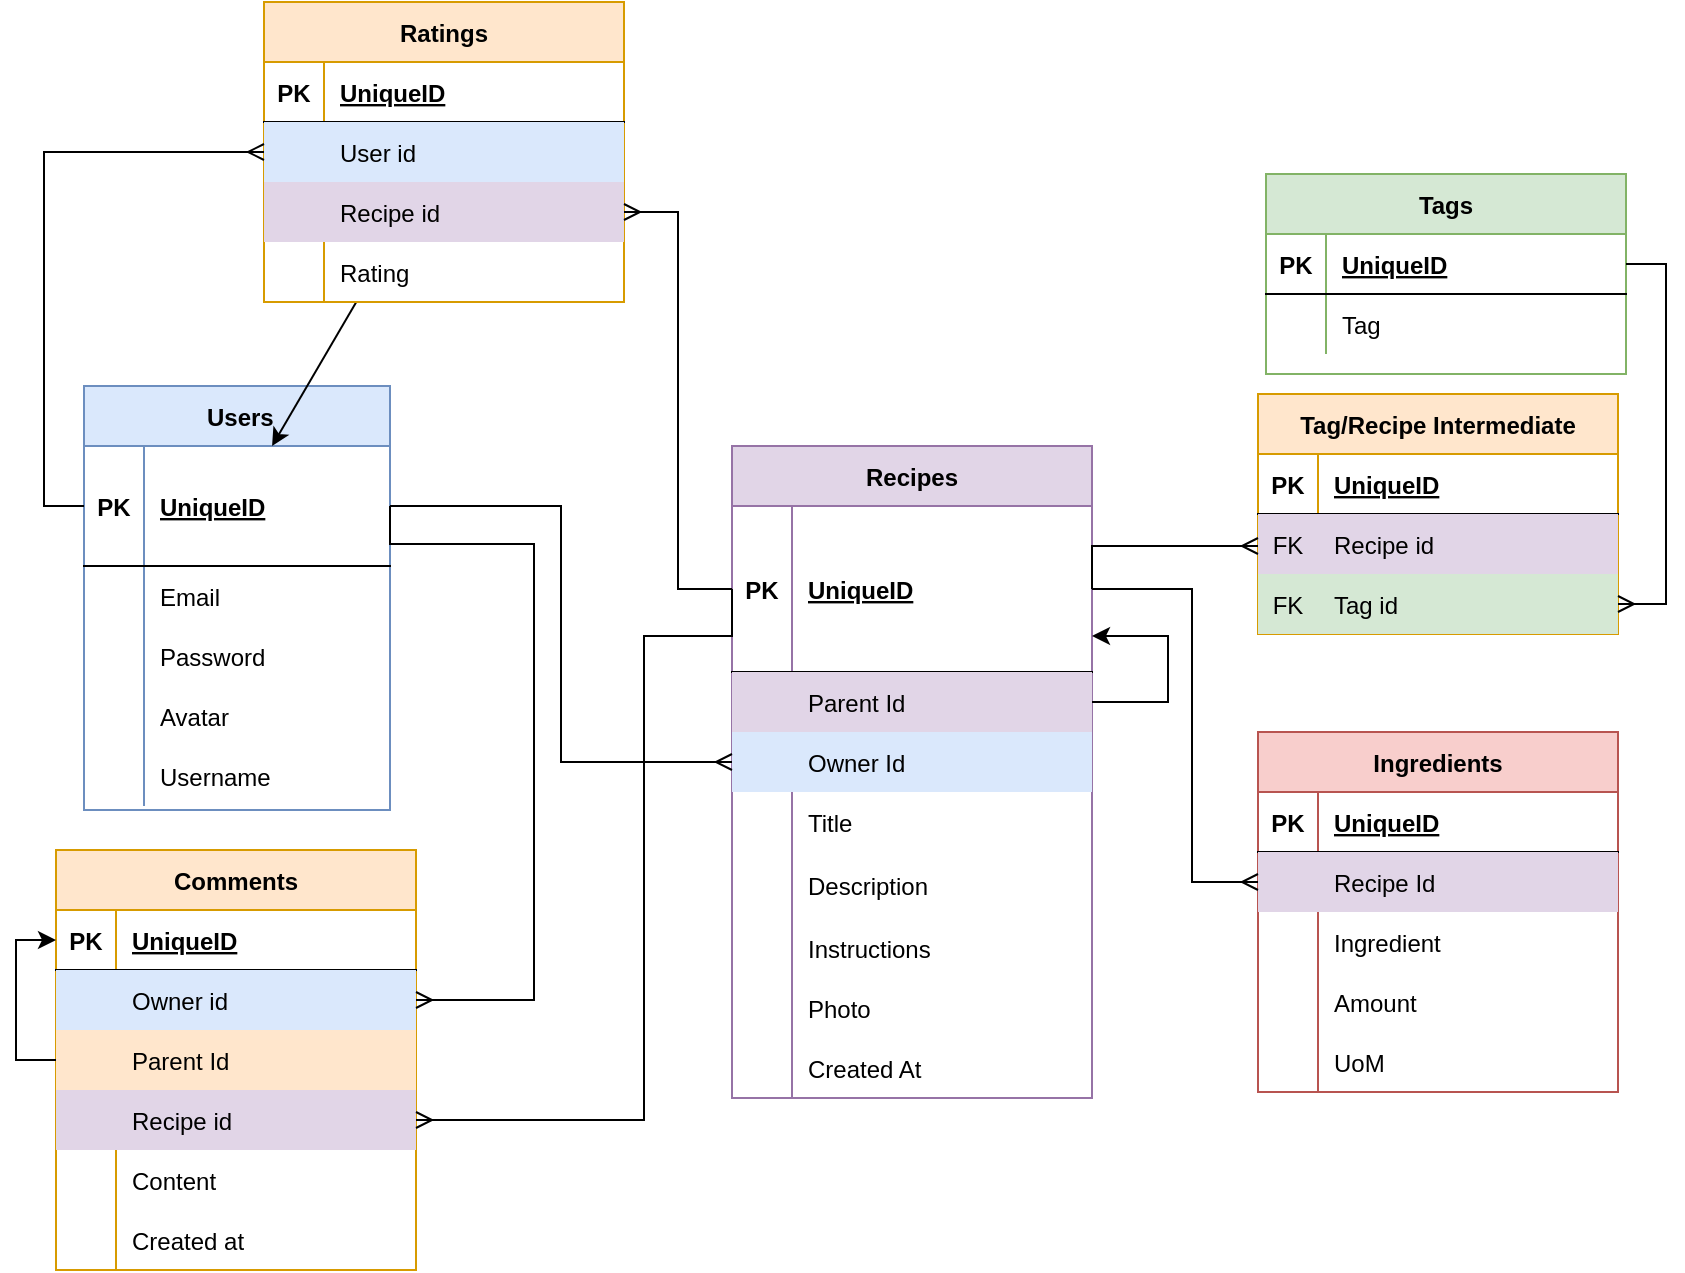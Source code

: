 <mxfile>
    <diagram id="jd1NM1EwSnchp3W-Ue1x" name="Page-1">
        <mxGraphModel dx="1482" dy="1481" grid="0" gridSize="10" guides="1" tooltips="1" connect="1" arrows="1" fold="1" page="0" pageScale="1" pageWidth="850" pageHeight="1100" math="0" shadow="0">
            <root>
                <mxCell id="0"/>
                <mxCell id="1" parent="0"/>
                <mxCell id="TWshL8hJLCeTUPwZl9b0-1" value=" Users" style="shape=table;startSize=30;container=1;collapsible=1;childLayout=tableLayout;fixedRows=1;rowLines=0;fontStyle=1;align=center;resizeLast=1;fillColor=#dae8fc;strokeColor=#6c8ebf;" parent="1" vertex="1">
                    <mxGeometry x="322" y="57" width="153" height="212" as="geometry"/>
                </mxCell>
                <mxCell id="TWshL8hJLCeTUPwZl9b0-2" value="" style="shape=tableRow;horizontal=0;startSize=0;swimlaneHead=0;swimlaneBody=0;fillColor=none;collapsible=0;dropTarget=0;points=[[0,0.5],[1,0.5]];portConstraint=eastwest;top=0;left=0;right=0;bottom=1;" parent="TWshL8hJLCeTUPwZl9b0-1" vertex="1">
                    <mxGeometry y="30" width="153" height="60" as="geometry"/>
                </mxCell>
                <mxCell id="TWshL8hJLCeTUPwZl9b0-3" value="PK" style="shape=partialRectangle;connectable=0;fillColor=none;top=0;left=0;bottom=0;right=0;fontStyle=1;overflow=hidden;" parent="TWshL8hJLCeTUPwZl9b0-2" vertex="1">
                    <mxGeometry width="30" height="60" as="geometry">
                        <mxRectangle width="30" height="60" as="alternateBounds"/>
                    </mxGeometry>
                </mxCell>
                <mxCell id="TWshL8hJLCeTUPwZl9b0-4" value="UniqueID" style="shape=partialRectangle;connectable=0;fillColor=none;top=0;left=0;bottom=0;right=0;align=left;spacingLeft=6;fontStyle=5;overflow=hidden;" parent="TWshL8hJLCeTUPwZl9b0-2" vertex="1">
                    <mxGeometry x="30" width="123" height="60" as="geometry">
                        <mxRectangle width="123" height="60" as="alternateBounds"/>
                    </mxGeometry>
                </mxCell>
                <mxCell id="TWshL8hJLCeTUPwZl9b0-5" value="" style="shape=tableRow;horizontal=0;startSize=0;swimlaneHead=0;swimlaneBody=0;fillColor=none;collapsible=0;dropTarget=0;points=[[0,0.5],[1,0.5]];portConstraint=eastwest;top=0;left=0;right=0;bottom=0;" parent="TWshL8hJLCeTUPwZl9b0-1" vertex="1">
                    <mxGeometry y="90" width="153" height="30" as="geometry"/>
                </mxCell>
                <mxCell id="TWshL8hJLCeTUPwZl9b0-6" value="" style="shape=partialRectangle;connectable=0;fillColor=none;top=0;left=0;bottom=0;right=0;editable=1;overflow=hidden;" parent="TWshL8hJLCeTUPwZl9b0-5" vertex="1">
                    <mxGeometry width="30" height="30" as="geometry">
                        <mxRectangle width="30" height="30" as="alternateBounds"/>
                    </mxGeometry>
                </mxCell>
                <mxCell id="TWshL8hJLCeTUPwZl9b0-7" value="Email" style="shape=partialRectangle;connectable=0;fillColor=none;top=0;left=0;bottom=0;right=0;align=left;spacingLeft=6;overflow=hidden;" parent="TWshL8hJLCeTUPwZl9b0-5" vertex="1">
                    <mxGeometry x="30" width="123" height="30" as="geometry">
                        <mxRectangle width="123" height="30" as="alternateBounds"/>
                    </mxGeometry>
                </mxCell>
                <mxCell id="TWshL8hJLCeTUPwZl9b0-8" value="" style="shape=tableRow;horizontal=0;startSize=0;swimlaneHead=0;swimlaneBody=0;fillColor=none;collapsible=0;dropTarget=0;points=[[0,0.5],[1,0.5]];portConstraint=eastwest;top=0;left=0;right=0;bottom=0;" parent="TWshL8hJLCeTUPwZl9b0-1" vertex="1">
                    <mxGeometry y="120" width="153" height="30" as="geometry"/>
                </mxCell>
                <mxCell id="TWshL8hJLCeTUPwZl9b0-9" value="" style="shape=partialRectangle;connectable=0;fillColor=none;top=0;left=0;bottom=0;right=0;editable=1;overflow=hidden;" parent="TWshL8hJLCeTUPwZl9b0-8" vertex="1">
                    <mxGeometry width="30" height="30" as="geometry">
                        <mxRectangle width="30" height="30" as="alternateBounds"/>
                    </mxGeometry>
                </mxCell>
                <mxCell id="TWshL8hJLCeTUPwZl9b0-10" value="Password" style="shape=partialRectangle;connectable=0;fillColor=none;top=0;left=0;bottom=0;right=0;align=left;spacingLeft=6;overflow=hidden;" parent="TWshL8hJLCeTUPwZl9b0-8" vertex="1">
                    <mxGeometry x="30" width="123" height="30" as="geometry">
                        <mxRectangle width="123" height="30" as="alternateBounds"/>
                    </mxGeometry>
                </mxCell>
                <mxCell id="TWshL8hJLCeTUPwZl9b0-11" value="" style="shape=tableRow;horizontal=0;startSize=0;swimlaneHead=0;swimlaneBody=0;fillColor=none;collapsible=0;dropTarget=0;points=[[0,0.5],[1,0.5]];portConstraint=eastwest;top=0;left=0;right=0;bottom=0;" parent="TWshL8hJLCeTUPwZl9b0-1" vertex="1">
                    <mxGeometry y="150" width="153" height="30" as="geometry"/>
                </mxCell>
                <mxCell id="TWshL8hJLCeTUPwZl9b0-12" value="" style="shape=partialRectangle;connectable=0;fillColor=none;top=0;left=0;bottom=0;right=0;editable=1;overflow=hidden;" parent="TWshL8hJLCeTUPwZl9b0-11" vertex="1">
                    <mxGeometry width="30" height="30" as="geometry">
                        <mxRectangle width="30" height="30" as="alternateBounds"/>
                    </mxGeometry>
                </mxCell>
                <mxCell id="TWshL8hJLCeTUPwZl9b0-13" value="Avatar" style="shape=partialRectangle;connectable=0;fillColor=none;top=0;left=0;bottom=0;right=0;align=left;spacingLeft=6;overflow=hidden;" parent="TWshL8hJLCeTUPwZl9b0-11" vertex="1">
                    <mxGeometry x="30" width="123" height="30" as="geometry">
                        <mxRectangle width="123" height="30" as="alternateBounds"/>
                    </mxGeometry>
                </mxCell>
                <mxCell id="TWshL8hJLCeTUPwZl9b0-14" value="" style="shape=tableRow;horizontal=0;startSize=0;swimlaneHead=0;swimlaneBody=0;fillColor=none;collapsible=0;dropTarget=0;points=[[0,0.5],[1,0.5]];portConstraint=eastwest;top=0;left=0;right=0;bottom=0;" parent="TWshL8hJLCeTUPwZl9b0-1" vertex="1">
                    <mxGeometry y="180" width="153" height="30" as="geometry"/>
                </mxCell>
                <mxCell id="TWshL8hJLCeTUPwZl9b0-15" value="" style="shape=partialRectangle;connectable=0;fillColor=none;top=0;left=0;bottom=0;right=0;editable=1;overflow=hidden;" parent="TWshL8hJLCeTUPwZl9b0-14" vertex="1">
                    <mxGeometry width="30" height="30" as="geometry">
                        <mxRectangle width="30" height="30" as="alternateBounds"/>
                    </mxGeometry>
                </mxCell>
                <mxCell id="TWshL8hJLCeTUPwZl9b0-16" value="Username" style="shape=partialRectangle;connectable=0;fillColor=none;top=0;left=0;bottom=0;right=0;align=left;spacingLeft=6;overflow=hidden;" parent="TWshL8hJLCeTUPwZl9b0-14" vertex="1">
                    <mxGeometry x="30" width="123" height="30" as="geometry">
                        <mxRectangle width="123" height="30" as="alternateBounds"/>
                    </mxGeometry>
                </mxCell>
                <mxCell id="TWshL8hJLCeTUPwZl9b0-17" value="Recipes" style="shape=table;startSize=30;container=1;collapsible=1;childLayout=tableLayout;fixedRows=1;rowLines=0;fontStyle=1;align=center;resizeLast=1;fillColor=#e1d5e7;strokeColor=#9673a6;" parent="1" vertex="1">
                    <mxGeometry x="646" y="87" width="180" height="326" as="geometry"/>
                </mxCell>
                <mxCell id="TWshL8hJLCeTUPwZl9b0-18" value="" style="shape=tableRow;horizontal=0;startSize=0;swimlaneHead=0;swimlaneBody=0;fillColor=none;collapsible=0;dropTarget=0;points=[[0,0.5],[1,0.5]];portConstraint=eastwest;top=0;left=0;right=0;bottom=1;" parent="TWshL8hJLCeTUPwZl9b0-17" vertex="1">
                    <mxGeometry y="30" width="180" height="83" as="geometry"/>
                </mxCell>
                <mxCell id="TWshL8hJLCeTUPwZl9b0-19" value="PK" style="shape=partialRectangle;connectable=0;fillColor=none;top=0;left=0;bottom=0;right=0;fontStyle=1;overflow=hidden;" parent="TWshL8hJLCeTUPwZl9b0-18" vertex="1">
                    <mxGeometry width="30" height="83" as="geometry">
                        <mxRectangle width="30" height="83" as="alternateBounds"/>
                    </mxGeometry>
                </mxCell>
                <mxCell id="TWshL8hJLCeTUPwZl9b0-20" value="UniqueID" style="shape=partialRectangle;connectable=0;fillColor=none;top=0;left=0;bottom=0;right=0;align=left;spacingLeft=6;fontStyle=5;overflow=hidden;" parent="TWshL8hJLCeTUPwZl9b0-18" vertex="1">
                    <mxGeometry x="30" width="150" height="83" as="geometry">
                        <mxRectangle width="150" height="83" as="alternateBounds"/>
                    </mxGeometry>
                </mxCell>
                <mxCell id="TWshL8hJLCeTUPwZl9b0-27" value="" style="shape=tableRow;horizontal=0;startSize=0;swimlaneHead=0;swimlaneBody=0;fillColor=#e1d5e7;collapsible=0;dropTarget=0;points=[[0,0.5],[1,0.5]];portConstraint=eastwest;top=0;left=0;right=0;bottom=0;strokeColor=#9673a6;" parent="TWshL8hJLCeTUPwZl9b0-17" vertex="1">
                    <mxGeometry y="113" width="180" height="30" as="geometry"/>
                </mxCell>
                <mxCell id="TWshL8hJLCeTUPwZl9b0-28" value="" style="shape=partialRectangle;connectable=0;fillColor=none;top=0;left=0;bottom=0;right=0;editable=1;overflow=hidden;" parent="TWshL8hJLCeTUPwZl9b0-27" vertex="1">
                    <mxGeometry width="30" height="30" as="geometry">
                        <mxRectangle width="30" height="30" as="alternateBounds"/>
                    </mxGeometry>
                </mxCell>
                <mxCell id="TWshL8hJLCeTUPwZl9b0-29" value="Parent Id" style="shape=partialRectangle;connectable=0;fillColor=none;top=0;left=0;bottom=0;right=0;align=left;spacingLeft=6;overflow=hidden;" parent="TWshL8hJLCeTUPwZl9b0-27" vertex="1">
                    <mxGeometry x="30" width="150" height="30" as="geometry">
                        <mxRectangle width="150" height="30" as="alternateBounds"/>
                    </mxGeometry>
                </mxCell>
                <mxCell id="mGpLNbT8zjcd-ZMgatp8-6" value="" style="shape=tableRow;horizontal=0;startSize=0;swimlaneHead=0;swimlaneBody=0;fillColor=#dae8fc;collapsible=0;dropTarget=0;points=[[0,0.5],[1,0.5]];portConstraint=eastwest;top=0;left=0;right=0;bottom=0;strokeColor=#6c8ebf;" parent="TWshL8hJLCeTUPwZl9b0-17" vertex="1">
                    <mxGeometry y="143" width="180" height="30" as="geometry"/>
                </mxCell>
                <mxCell id="mGpLNbT8zjcd-ZMgatp8-7" value="" style="shape=partialRectangle;connectable=0;fillColor=none;top=0;left=0;bottom=0;right=0;editable=1;overflow=hidden;" parent="mGpLNbT8zjcd-ZMgatp8-6" vertex="1">
                    <mxGeometry width="30" height="30" as="geometry">
                        <mxRectangle width="30" height="30" as="alternateBounds"/>
                    </mxGeometry>
                </mxCell>
                <mxCell id="mGpLNbT8zjcd-ZMgatp8-8" value="Owner Id" style="shape=partialRectangle;connectable=0;fillColor=none;top=0;left=0;bottom=0;right=0;align=left;spacingLeft=6;overflow=hidden;" parent="mGpLNbT8zjcd-ZMgatp8-6" vertex="1">
                    <mxGeometry x="30" width="150" height="30" as="geometry">
                        <mxRectangle width="150" height="30" as="alternateBounds"/>
                    </mxGeometry>
                </mxCell>
                <mxCell id="TWshL8hJLCeTUPwZl9b0-21" value="" style="shape=tableRow;horizontal=0;startSize=0;swimlaneHead=0;swimlaneBody=0;fillColor=none;collapsible=0;dropTarget=0;points=[[0,0.5],[1,0.5]];portConstraint=eastwest;top=0;left=0;right=0;bottom=0;" parent="TWshL8hJLCeTUPwZl9b0-17" vertex="1">
                    <mxGeometry y="173" width="180" height="30" as="geometry"/>
                </mxCell>
                <mxCell id="TWshL8hJLCeTUPwZl9b0-22" value="" style="shape=partialRectangle;connectable=0;fillColor=none;top=0;left=0;bottom=0;right=0;editable=1;overflow=hidden;" parent="TWshL8hJLCeTUPwZl9b0-21" vertex="1">
                    <mxGeometry width="30" height="30" as="geometry">
                        <mxRectangle width="30" height="30" as="alternateBounds"/>
                    </mxGeometry>
                </mxCell>
                <mxCell id="TWshL8hJLCeTUPwZl9b0-23" value="Title" style="shape=partialRectangle;connectable=0;fillColor=none;top=0;left=0;bottom=0;right=0;align=left;spacingLeft=6;overflow=hidden;" parent="TWshL8hJLCeTUPwZl9b0-21" vertex="1">
                    <mxGeometry x="30" width="150" height="30" as="geometry">
                        <mxRectangle width="150" height="30" as="alternateBounds"/>
                    </mxGeometry>
                </mxCell>
                <mxCell id="TWshL8hJLCeTUPwZl9b0-24" value="" style="shape=tableRow;horizontal=0;startSize=0;swimlaneHead=0;swimlaneBody=0;fillColor=none;collapsible=0;dropTarget=0;points=[[0,0.5],[1,0.5]];portConstraint=eastwest;top=0;left=0;right=0;bottom=0;" parent="TWshL8hJLCeTUPwZl9b0-17" vertex="1">
                    <mxGeometry y="203" width="180" height="33" as="geometry"/>
                </mxCell>
                <mxCell id="TWshL8hJLCeTUPwZl9b0-25" value="" style="shape=partialRectangle;connectable=0;fillColor=none;top=0;left=0;bottom=0;right=0;editable=1;overflow=hidden;" parent="TWshL8hJLCeTUPwZl9b0-24" vertex="1">
                    <mxGeometry width="30" height="33" as="geometry">
                        <mxRectangle width="30" height="33" as="alternateBounds"/>
                    </mxGeometry>
                </mxCell>
                <mxCell id="TWshL8hJLCeTUPwZl9b0-26" value="Description" style="shape=partialRectangle;connectable=0;fillColor=none;top=0;left=0;bottom=0;right=0;align=left;spacingLeft=6;overflow=hidden;" parent="TWshL8hJLCeTUPwZl9b0-24" vertex="1">
                    <mxGeometry x="30" width="150" height="33" as="geometry">
                        <mxRectangle width="150" height="33" as="alternateBounds"/>
                    </mxGeometry>
                </mxCell>
                <mxCell id="TWshL8hJLCeTUPwZl9b0-33" value="" style="shape=tableRow;horizontal=0;startSize=0;swimlaneHead=0;swimlaneBody=0;fillColor=none;collapsible=0;dropTarget=0;points=[[0,0.5],[1,0.5]];portConstraint=eastwest;top=0;left=0;right=0;bottom=0;" parent="TWshL8hJLCeTUPwZl9b0-17" vertex="1">
                    <mxGeometry y="236" width="180" height="30" as="geometry"/>
                </mxCell>
                <mxCell id="TWshL8hJLCeTUPwZl9b0-34" value="" style="shape=partialRectangle;connectable=0;fillColor=none;top=0;left=0;bottom=0;right=0;editable=1;overflow=hidden;" parent="TWshL8hJLCeTUPwZl9b0-33" vertex="1">
                    <mxGeometry width="30" height="30" as="geometry">
                        <mxRectangle width="30" height="30" as="alternateBounds"/>
                    </mxGeometry>
                </mxCell>
                <mxCell id="TWshL8hJLCeTUPwZl9b0-35" value="Instructions" style="shape=partialRectangle;connectable=0;fillColor=none;top=0;left=0;bottom=0;right=0;align=left;spacingLeft=6;overflow=hidden;" parent="TWshL8hJLCeTUPwZl9b0-33" vertex="1">
                    <mxGeometry x="30" width="150" height="30" as="geometry">
                        <mxRectangle width="150" height="30" as="alternateBounds"/>
                    </mxGeometry>
                </mxCell>
                <mxCell id="TWshL8hJLCeTUPwZl9b0-36" value="" style="shape=tableRow;horizontal=0;startSize=0;swimlaneHead=0;swimlaneBody=0;fillColor=none;collapsible=0;dropTarget=0;points=[[0,0.5],[1,0.5]];portConstraint=eastwest;top=0;left=0;right=0;bottom=0;" parent="TWshL8hJLCeTUPwZl9b0-17" vertex="1">
                    <mxGeometry y="266" width="180" height="30" as="geometry"/>
                </mxCell>
                <mxCell id="TWshL8hJLCeTUPwZl9b0-37" value="" style="shape=partialRectangle;connectable=0;fillColor=none;top=0;left=0;bottom=0;right=0;editable=1;overflow=hidden;" parent="TWshL8hJLCeTUPwZl9b0-36" vertex="1">
                    <mxGeometry width="30" height="30" as="geometry">
                        <mxRectangle width="30" height="30" as="alternateBounds"/>
                    </mxGeometry>
                </mxCell>
                <mxCell id="TWshL8hJLCeTUPwZl9b0-38" value="Photo" style="shape=partialRectangle;connectable=0;fillColor=none;top=0;left=0;bottom=0;right=0;align=left;spacingLeft=6;overflow=hidden;" parent="TWshL8hJLCeTUPwZl9b0-36" vertex="1">
                    <mxGeometry x="30" width="150" height="30" as="geometry">
                        <mxRectangle width="150" height="30" as="alternateBounds"/>
                    </mxGeometry>
                </mxCell>
                <mxCell id="TWshL8hJLCeTUPwZl9b0-73" value="" style="shape=tableRow;horizontal=0;startSize=0;swimlaneHead=0;swimlaneBody=0;fillColor=none;collapsible=0;dropTarget=0;points=[[0,0.5],[1,0.5]];portConstraint=eastwest;top=0;left=0;right=0;bottom=0;" parent="TWshL8hJLCeTUPwZl9b0-17" vertex="1">
                    <mxGeometry y="296" width="180" height="30" as="geometry"/>
                </mxCell>
                <mxCell id="TWshL8hJLCeTUPwZl9b0-74" value="" style="shape=partialRectangle;connectable=0;fillColor=none;top=0;left=0;bottom=0;right=0;editable=1;overflow=hidden;" parent="TWshL8hJLCeTUPwZl9b0-73" vertex="1">
                    <mxGeometry width="30" height="30" as="geometry">
                        <mxRectangle width="30" height="30" as="alternateBounds"/>
                    </mxGeometry>
                </mxCell>
                <mxCell id="TWshL8hJLCeTUPwZl9b0-75" value="Created At" style="shape=partialRectangle;connectable=0;fillColor=none;top=0;left=0;bottom=0;right=0;align=left;spacingLeft=6;overflow=hidden;" parent="TWshL8hJLCeTUPwZl9b0-73" vertex="1">
                    <mxGeometry x="30" width="150" height="30" as="geometry">
                        <mxRectangle width="150" height="30" as="alternateBounds"/>
                    </mxGeometry>
                </mxCell>
                <mxCell id="mGpLNbT8zjcd-ZMgatp8-44" style="edgeStyle=orthogonalEdgeStyle;rounded=0;orthogonalLoop=1;jettySize=auto;html=1;exitX=1;exitY=0.5;exitDx=0;exitDy=0;" parent="TWshL8hJLCeTUPwZl9b0-17" source="TWshL8hJLCeTUPwZl9b0-27" target="TWshL8hJLCeTUPwZl9b0-18" edge="1">
                    <mxGeometry relative="1" as="geometry">
                        <mxPoint x="223" y="83" as="targetPoint"/>
                        <Array as="points">
                            <mxPoint x="218" y="128"/>
                            <mxPoint x="218" y="95"/>
                        </Array>
                    </mxGeometry>
                </mxCell>
                <mxCell id="TWshL8hJLCeTUPwZl9b0-48" value="Comments" style="shape=table;startSize=30;container=1;collapsible=1;childLayout=tableLayout;fixedRows=1;rowLines=0;fontStyle=1;align=center;resizeLast=1;fillColor=#ffe6cc;strokeColor=#d79b00;" parent="1" vertex="1">
                    <mxGeometry x="308" y="289" width="180" height="210" as="geometry"/>
                </mxCell>
                <mxCell id="TWshL8hJLCeTUPwZl9b0-49" value="" style="shape=tableRow;horizontal=0;startSize=0;swimlaneHead=0;swimlaneBody=0;fillColor=none;collapsible=0;dropTarget=0;points=[[0,0.5],[1,0.5]];portConstraint=eastwest;top=0;left=0;right=0;bottom=1;" parent="TWshL8hJLCeTUPwZl9b0-48" vertex="1">
                    <mxGeometry y="30" width="180" height="30" as="geometry"/>
                </mxCell>
                <mxCell id="TWshL8hJLCeTUPwZl9b0-50" value="PK" style="shape=partialRectangle;connectable=0;fillColor=none;top=0;left=0;bottom=0;right=0;fontStyle=1;overflow=hidden;" parent="TWshL8hJLCeTUPwZl9b0-49" vertex="1">
                    <mxGeometry width="30" height="30" as="geometry">
                        <mxRectangle width="30" height="30" as="alternateBounds"/>
                    </mxGeometry>
                </mxCell>
                <mxCell id="TWshL8hJLCeTUPwZl9b0-51" value="UniqueID" style="shape=partialRectangle;connectable=0;fillColor=none;top=0;left=0;bottom=0;right=0;align=left;spacingLeft=6;fontStyle=5;overflow=hidden;" parent="TWshL8hJLCeTUPwZl9b0-49" vertex="1">
                    <mxGeometry x="30" width="150" height="30" as="geometry">
                        <mxRectangle width="150" height="30" as="alternateBounds"/>
                    </mxGeometry>
                </mxCell>
                <mxCell id="TWshL8hJLCeTUPwZl9b0-52" value="" style="shape=tableRow;horizontal=0;startSize=0;swimlaneHead=0;swimlaneBody=0;fillColor=#dae8fc;collapsible=0;dropTarget=0;points=[[0,0.5],[1,0.5]];portConstraint=eastwest;top=0;left=0;right=0;bottom=0;strokeColor=#6c8ebf;" parent="TWshL8hJLCeTUPwZl9b0-48" vertex="1">
                    <mxGeometry y="60" width="180" height="30" as="geometry"/>
                </mxCell>
                <mxCell id="TWshL8hJLCeTUPwZl9b0-53" value="" style="shape=partialRectangle;connectable=0;fillColor=none;top=0;left=0;bottom=0;right=0;editable=1;overflow=hidden;" parent="TWshL8hJLCeTUPwZl9b0-52" vertex="1">
                    <mxGeometry width="30" height="30" as="geometry">
                        <mxRectangle width="30" height="30" as="alternateBounds"/>
                    </mxGeometry>
                </mxCell>
                <mxCell id="TWshL8hJLCeTUPwZl9b0-54" value="Owner id" style="shape=partialRectangle;connectable=0;fillColor=none;top=0;left=0;bottom=0;right=0;align=left;spacingLeft=6;overflow=hidden;" parent="TWshL8hJLCeTUPwZl9b0-52" vertex="1">
                    <mxGeometry x="30" width="150" height="30" as="geometry">
                        <mxRectangle width="150" height="30" as="alternateBounds"/>
                    </mxGeometry>
                </mxCell>
                <mxCell id="mGpLNbT8zjcd-ZMgatp8-5" style="edgeStyle=orthogonalEdgeStyle;rounded=0;orthogonalLoop=1;jettySize=auto;html=1;exitX=0;exitY=0.5;exitDx=0;exitDy=0;entryX=0;entryY=0.5;entryDx=0;entryDy=0;" parent="TWshL8hJLCeTUPwZl9b0-48" source="mGpLNbT8zjcd-ZMgatp8-1" target="TWshL8hJLCeTUPwZl9b0-49" edge="1">
                    <mxGeometry relative="1" as="geometry"/>
                </mxCell>
                <mxCell id="mGpLNbT8zjcd-ZMgatp8-1" value="" style="shape=tableRow;horizontal=0;startSize=0;swimlaneHead=0;swimlaneBody=0;fillColor=#ffe6cc;collapsible=0;dropTarget=0;points=[[0,0.5],[1,0.5]];portConstraint=eastwest;top=0;left=0;right=0;bottom=0;strokeColor=#d79b00;" parent="TWshL8hJLCeTUPwZl9b0-48" vertex="1">
                    <mxGeometry y="90" width="180" height="30" as="geometry"/>
                </mxCell>
                <mxCell id="mGpLNbT8zjcd-ZMgatp8-2" value="" style="shape=partialRectangle;connectable=0;fillColor=none;top=0;left=0;bottom=0;right=0;editable=1;overflow=hidden;" parent="mGpLNbT8zjcd-ZMgatp8-1" vertex="1">
                    <mxGeometry width="30" height="30" as="geometry">
                        <mxRectangle width="30" height="30" as="alternateBounds"/>
                    </mxGeometry>
                </mxCell>
                <mxCell id="mGpLNbT8zjcd-ZMgatp8-3" value="Parent Id" style="shape=partialRectangle;connectable=0;fillColor=none;top=0;left=0;bottom=0;right=0;align=left;spacingLeft=6;overflow=hidden;" parent="mGpLNbT8zjcd-ZMgatp8-1" vertex="1">
                    <mxGeometry x="30" width="150" height="30" as="geometry">
                        <mxRectangle width="150" height="30" as="alternateBounds"/>
                    </mxGeometry>
                </mxCell>
                <mxCell id="TWshL8hJLCeTUPwZl9b0-55" value="" style="shape=tableRow;horizontal=0;startSize=0;swimlaneHead=0;swimlaneBody=0;fillColor=#e1d5e7;collapsible=0;dropTarget=0;points=[[0,0.5],[1,0.5]];portConstraint=eastwest;top=0;left=0;right=0;bottom=0;strokeColor=#9673a6;" parent="TWshL8hJLCeTUPwZl9b0-48" vertex="1">
                    <mxGeometry y="120" width="180" height="30" as="geometry"/>
                </mxCell>
                <mxCell id="TWshL8hJLCeTUPwZl9b0-56" value="" style="shape=partialRectangle;connectable=0;fillColor=none;top=0;left=0;bottom=0;right=0;editable=1;overflow=hidden;" parent="TWshL8hJLCeTUPwZl9b0-55" vertex="1">
                    <mxGeometry width="30" height="30" as="geometry">
                        <mxRectangle width="30" height="30" as="alternateBounds"/>
                    </mxGeometry>
                </mxCell>
                <mxCell id="TWshL8hJLCeTUPwZl9b0-57" value="Recipe id" style="shape=partialRectangle;connectable=0;fillColor=none;top=0;left=0;bottom=0;right=0;align=left;spacingLeft=6;overflow=hidden;" parent="TWshL8hJLCeTUPwZl9b0-55" vertex="1">
                    <mxGeometry x="30" width="150" height="30" as="geometry">
                        <mxRectangle width="150" height="30" as="alternateBounds"/>
                    </mxGeometry>
                </mxCell>
                <mxCell id="TWshL8hJLCeTUPwZl9b0-64" value="" style="shape=tableRow;horizontal=0;startSize=0;swimlaneHead=0;swimlaneBody=0;fillColor=none;collapsible=0;dropTarget=0;points=[[0,0.5],[1,0.5]];portConstraint=eastwest;top=0;left=0;right=0;bottom=0;" parent="TWshL8hJLCeTUPwZl9b0-48" vertex="1">
                    <mxGeometry y="150" width="180" height="30" as="geometry"/>
                </mxCell>
                <mxCell id="TWshL8hJLCeTUPwZl9b0-65" value="" style="shape=partialRectangle;connectable=0;fillColor=none;top=0;left=0;bottom=0;right=0;editable=1;overflow=hidden;" parent="TWshL8hJLCeTUPwZl9b0-64" vertex="1">
                    <mxGeometry width="30" height="30" as="geometry">
                        <mxRectangle width="30" height="30" as="alternateBounds"/>
                    </mxGeometry>
                </mxCell>
                <mxCell id="TWshL8hJLCeTUPwZl9b0-66" value="Content" style="shape=partialRectangle;connectable=0;fillColor=none;top=0;left=0;bottom=0;right=0;align=left;spacingLeft=6;overflow=hidden;" parent="TWshL8hJLCeTUPwZl9b0-64" vertex="1">
                    <mxGeometry x="30" width="150" height="30" as="geometry">
                        <mxRectangle width="150" height="30" as="alternateBounds"/>
                    </mxGeometry>
                </mxCell>
                <mxCell id="TWshL8hJLCeTUPwZl9b0-70" value="" style="shape=tableRow;horizontal=0;startSize=0;swimlaneHead=0;swimlaneBody=0;fillColor=none;collapsible=0;dropTarget=0;points=[[0,0.5],[1,0.5]];portConstraint=eastwest;top=0;left=0;right=0;bottom=0;" parent="TWshL8hJLCeTUPwZl9b0-48" vertex="1">
                    <mxGeometry y="180" width="180" height="30" as="geometry"/>
                </mxCell>
                <mxCell id="TWshL8hJLCeTUPwZl9b0-71" value="" style="shape=partialRectangle;connectable=0;fillColor=none;top=0;left=0;bottom=0;right=0;editable=1;overflow=hidden;" parent="TWshL8hJLCeTUPwZl9b0-70" vertex="1">
                    <mxGeometry width="30" height="30" as="geometry">
                        <mxRectangle width="30" height="30" as="alternateBounds"/>
                    </mxGeometry>
                </mxCell>
                <mxCell id="TWshL8hJLCeTUPwZl9b0-72" value="Created at" style="shape=partialRectangle;connectable=0;fillColor=none;top=0;left=0;bottom=0;right=0;align=left;spacingLeft=6;overflow=hidden;" parent="TWshL8hJLCeTUPwZl9b0-70" vertex="1">
                    <mxGeometry x="30" width="150" height="30" as="geometry">
                        <mxRectangle width="150" height="30" as="alternateBounds"/>
                    </mxGeometry>
                </mxCell>
                <mxCell id="TWshL8hJLCeTUPwZl9b0-79" value="Tags" style="shape=table;startSize=30;container=1;collapsible=1;childLayout=tableLayout;fixedRows=1;rowLines=0;fontStyle=1;align=center;resizeLast=1;fillColor=#d5e8d4;strokeColor=#82b366;" parent="1" vertex="1">
                    <mxGeometry x="913" y="-49" width="180" height="100" as="geometry"/>
                </mxCell>
                <mxCell id="TWshL8hJLCeTUPwZl9b0-80" value="" style="shape=tableRow;horizontal=0;startSize=0;swimlaneHead=0;swimlaneBody=0;fillColor=none;collapsible=0;dropTarget=0;points=[[0,0.5],[1,0.5]];portConstraint=eastwest;top=0;left=0;right=0;bottom=1;" parent="TWshL8hJLCeTUPwZl9b0-79" vertex="1">
                    <mxGeometry y="30" width="180" height="30" as="geometry"/>
                </mxCell>
                <mxCell id="TWshL8hJLCeTUPwZl9b0-81" value="PK" style="shape=partialRectangle;connectable=0;fillColor=none;top=0;left=0;bottom=0;right=0;fontStyle=1;overflow=hidden;" parent="TWshL8hJLCeTUPwZl9b0-80" vertex="1">
                    <mxGeometry width="30" height="30" as="geometry">
                        <mxRectangle width="30" height="30" as="alternateBounds"/>
                    </mxGeometry>
                </mxCell>
                <mxCell id="TWshL8hJLCeTUPwZl9b0-82" value="UniqueID" style="shape=partialRectangle;connectable=0;fillColor=none;top=0;left=0;bottom=0;right=0;align=left;spacingLeft=6;fontStyle=5;overflow=hidden;" parent="TWshL8hJLCeTUPwZl9b0-80" vertex="1">
                    <mxGeometry x="30" width="150" height="30" as="geometry">
                        <mxRectangle width="150" height="30" as="alternateBounds"/>
                    </mxGeometry>
                </mxCell>
                <mxCell id="TWshL8hJLCeTUPwZl9b0-92" value="" style="shape=tableRow;horizontal=0;startSize=0;swimlaneHead=0;swimlaneBody=0;fillColor=none;collapsible=0;dropTarget=0;points=[[0,0.5],[1,0.5]];portConstraint=eastwest;top=0;left=0;right=0;bottom=0;" parent="TWshL8hJLCeTUPwZl9b0-79" vertex="1">
                    <mxGeometry y="60" width="180" height="30" as="geometry"/>
                </mxCell>
                <mxCell id="TWshL8hJLCeTUPwZl9b0-93" value="" style="shape=partialRectangle;connectable=0;fillColor=none;top=0;left=0;bottom=0;right=0;editable=1;overflow=hidden;" parent="TWshL8hJLCeTUPwZl9b0-92" vertex="1">
                    <mxGeometry width="30" height="30" as="geometry">
                        <mxRectangle width="30" height="30" as="alternateBounds"/>
                    </mxGeometry>
                </mxCell>
                <mxCell id="TWshL8hJLCeTUPwZl9b0-94" value="Tag" style="shape=partialRectangle;connectable=0;fillColor=none;top=0;left=0;bottom=0;right=0;align=left;spacingLeft=6;overflow=hidden;" parent="TWshL8hJLCeTUPwZl9b0-92" vertex="1">
                    <mxGeometry x="30" width="150" height="30" as="geometry">
                        <mxRectangle width="150" height="30" as="alternateBounds"/>
                    </mxGeometry>
                </mxCell>
                <mxCell id="2" value="" style="edgeStyle=none;html=1;" edge="1" parent="1" source="TWshL8hJLCeTUPwZl9b0-95" target="TWshL8hJLCeTUPwZl9b0-2">
                    <mxGeometry relative="1" as="geometry"/>
                </mxCell>
                <mxCell id="TWshL8hJLCeTUPwZl9b0-95" value="Ratings" style="shape=table;startSize=30;container=1;collapsible=1;childLayout=tableLayout;fixedRows=1;rowLines=0;fontStyle=1;align=center;resizeLast=1;fillColor=#ffe6cc;strokeColor=#d79b00;" parent="1" vertex="1">
                    <mxGeometry x="412" y="-135" width="180" height="150" as="geometry"/>
                </mxCell>
                <mxCell id="TWshL8hJLCeTUPwZl9b0-96" value="" style="shape=tableRow;horizontal=0;startSize=0;swimlaneHead=0;swimlaneBody=0;fillColor=none;collapsible=0;dropTarget=0;points=[[0,0.5],[1,0.5]];portConstraint=eastwest;top=0;left=0;right=0;bottom=1;" parent="TWshL8hJLCeTUPwZl9b0-95" vertex="1">
                    <mxGeometry y="30" width="180" height="30" as="geometry"/>
                </mxCell>
                <mxCell id="TWshL8hJLCeTUPwZl9b0-97" value="PK" style="shape=partialRectangle;connectable=0;fillColor=none;top=0;left=0;bottom=0;right=0;fontStyle=1;overflow=hidden;" parent="TWshL8hJLCeTUPwZl9b0-96" vertex="1">
                    <mxGeometry width="30" height="30" as="geometry">
                        <mxRectangle width="30" height="30" as="alternateBounds"/>
                    </mxGeometry>
                </mxCell>
                <mxCell id="TWshL8hJLCeTUPwZl9b0-98" value="UniqueID" style="shape=partialRectangle;connectable=0;fillColor=none;top=0;left=0;bottom=0;right=0;align=left;spacingLeft=6;fontStyle=5;overflow=hidden;" parent="TWshL8hJLCeTUPwZl9b0-96" vertex="1">
                    <mxGeometry x="30" width="150" height="30" as="geometry">
                        <mxRectangle width="150" height="30" as="alternateBounds"/>
                    </mxGeometry>
                </mxCell>
                <mxCell id="TWshL8hJLCeTUPwZl9b0-99" value="" style="shape=tableRow;horizontal=0;startSize=0;swimlaneHead=0;swimlaneBody=0;fillColor=#dae8fc;collapsible=0;dropTarget=0;points=[[0,0.5],[1,0.5]];portConstraint=eastwest;top=0;left=0;right=0;bottom=0;strokeColor=#6c8ebf;" parent="TWshL8hJLCeTUPwZl9b0-95" vertex="1">
                    <mxGeometry y="60" width="180" height="30" as="geometry"/>
                </mxCell>
                <mxCell id="TWshL8hJLCeTUPwZl9b0-100" value="" style="shape=partialRectangle;connectable=0;fillColor=none;top=0;left=0;bottom=0;right=0;editable=1;overflow=hidden;" parent="TWshL8hJLCeTUPwZl9b0-99" vertex="1">
                    <mxGeometry width="30" height="30" as="geometry">
                        <mxRectangle width="30" height="30" as="alternateBounds"/>
                    </mxGeometry>
                </mxCell>
                <mxCell id="TWshL8hJLCeTUPwZl9b0-101" value="User id" style="shape=partialRectangle;connectable=0;fillColor=none;top=0;left=0;bottom=0;right=0;align=left;spacingLeft=6;overflow=hidden;" parent="TWshL8hJLCeTUPwZl9b0-99" vertex="1">
                    <mxGeometry x="30" width="150" height="30" as="geometry">
                        <mxRectangle width="150" height="30" as="alternateBounds"/>
                    </mxGeometry>
                </mxCell>
                <mxCell id="TWshL8hJLCeTUPwZl9b0-102" value="" style="shape=tableRow;horizontal=0;startSize=0;swimlaneHead=0;swimlaneBody=0;fillColor=#e1d5e7;collapsible=0;dropTarget=0;points=[[0,0.5],[1,0.5]];portConstraint=eastwest;top=0;left=0;right=0;bottom=0;strokeColor=#9673a6;" parent="TWshL8hJLCeTUPwZl9b0-95" vertex="1">
                    <mxGeometry y="90" width="180" height="30" as="geometry"/>
                </mxCell>
                <mxCell id="TWshL8hJLCeTUPwZl9b0-103" value="" style="shape=partialRectangle;connectable=0;fillColor=none;top=0;left=0;bottom=0;right=0;editable=1;overflow=hidden;" parent="TWshL8hJLCeTUPwZl9b0-102" vertex="1">
                    <mxGeometry width="30" height="30" as="geometry">
                        <mxRectangle width="30" height="30" as="alternateBounds"/>
                    </mxGeometry>
                </mxCell>
                <mxCell id="TWshL8hJLCeTUPwZl9b0-104" value="Recipe id" style="shape=partialRectangle;connectable=0;fillColor=none;top=0;left=0;bottom=0;right=0;align=left;spacingLeft=6;overflow=hidden;" parent="TWshL8hJLCeTUPwZl9b0-102" vertex="1">
                    <mxGeometry x="30" width="150" height="30" as="geometry">
                        <mxRectangle width="150" height="30" as="alternateBounds"/>
                    </mxGeometry>
                </mxCell>
                <mxCell id="TWshL8hJLCeTUPwZl9b0-108" value="" style="shape=tableRow;horizontal=0;startSize=0;swimlaneHead=0;swimlaneBody=0;fillColor=none;collapsible=0;dropTarget=0;points=[[0,0.5],[1,0.5]];portConstraint=eastwest;top=0;left=0;right=0;bottom=0;" parent="TWshL8hJLCeTUPwZl9b0-95" vertex="1">
                    <mxGeometry y="120" width="180" height="30" as="geometry"/>
                </mxCell>
                <mxCell id="TWshL8hJLCeTUPwZl9b0-109" value="" style="shape=partialRectangle;connectable=0;fillColor=none;top=0;left=0;bottom=0;right=0;editable=1;overflow=hidden;" parent="TWshL8hJLCeTUPwZl9b0-108" vertex="1">
                    <mxGeometry width="30" height="30" as="geometry">
                        <mxRectangle width="30" height="30" as="alternateBounds"/>
                    </mxGeometry>
                </mxCell>
                <mxCell id="TWshL8hJLCeTUPwZl9b0-110" value="Rating" style="shape=partialRectangle;connectable=0;fillColor=none;top=0;left=0;bottom=0;right=0;align=left;spacingLeft=6;overflow=hidden;" parent="TWshL8hJLCeTUPwZl9b0-108" vertex="1">
                    <mxGeometry x="30" width="150" height="30" as="geometry">
                        <mxRectangle width="150" height="30" as="alternateBounds"/>
                    </mxGeometry>
                </mxCell>
                <mxCell id="TWshL8hJLCeTUPwZl9b0-111" value="Tag/Recipe Intermediate" style="shape=table;startSize=30;container=1;collapsible=1;childLayout=tableLayout;fixedRows=1;rowLines=0;fontStyle=1;align=center;resizeLast=1;fillColor=#ffe6cc;strokeColor=#d79b00;" parent="1" vertex="1">
                    <mxGeometry x="909" y="61" width="180" height="120" as="geometry"/>
                </mxCell>
                <mxCell id="TWshL8hJLCeTUPwZl9b0-112" value="" style="shape=tableRow;horizontal=0;startSize=0;swimlaneHead=0;swimlaneBody=0;fillColor=none;collapsible=0;dropTarget=0;points=[[0,0.5],[1,0.5]];portConstraint=eastwest;top=0;left=0;right=0;bottom=1;" parent="TWshL8hJLCeTUPwZl9b0-111" vertex="1">
                    <mxGeometry y="30" width="180" height="30" as="geometry"/>
                </mxCell>
                <mxCell id="TWshL8hJLCeTUPwZl9b0-113" value="PK" style="shape=partialRectangle;connectable=0;fillColor=none;top=0;left=0;bottom=0;right=0;fontStyle=1;overflow=hidden;" parent="TWshL8hJLCeTUPwZl9b0-112" vertex="1">
                    <mxGeometry width="30" height="30" as="geometry">
                        <mxRectangle width="30" height="30" as="alternateBounds"/>
                    </mxGeometry>
                </mxCell>
                <mxCell id="TWshL8hJLCeTUPwZl9b0-114" value="UniqueID" style="shape=partialRectangle;connectable=0;fillColor=none;top=0;left=0;bottom=0;right=0;align=left;spacingLeft=6;fontStyle=5;overflow=hidden;" parent="TWshL8hJLCeTUPwZl9b0-112" vertex="1">
                    <mxGeometry x="30" width="150" height="30" as="geometry">
                        <mxRectangle width="150" height="30" as="alternateBounds"/>
                    </mxGeometry>
                </mxCell>
                <mxCell id="TWshL8hJLCeTUPwZl9b0-118" value="" style="shape=tableRow;horizontal=0;startSize=0;swimlaneHead=0;swimlaneBody=0;fillColor=#e1d5e7;collapsible=0;dropTarget=0;points=[[0,0.5],[1,0.5]];portConstraint=eastwest;top=0;left=0;right=0;bottom=0;strokeColor=#9673a6;" parent="TWshL8hJLCeTUPwZl9b0-111" vertex="1">
                    <mxGeometry y="60" width="180" height="30" as="geometry"/>
                </mxCell>
                <mxCell id="TWshL8hJLCeTUPwZl9b0-119" value="FK" style="shape=partialRectangle;connectable=0;fillColor=none;top=0;left=0;bottom=0;right=0;editable=1;overflow=hidden;" parent="TWshL8hJLCeTUPwZl9b0-118" vertex="1">
                    <mxGeometry width="30" height="30" as="geometry">
                        <mxRectangle width="30" height="30" as="alternateBounds"/>
                    </mxGeometry>
                </mxCell>
                <mxCell id="TWshL8hJLCeTUPwZl9b0-120" value="Recipe id" style="shape=partialRectangle;connectable=0;fillColor=none;top=0;left=0;bottom=0;right=0;align=left;spacingLeft=6;overflow=hidden;" parent="TWshL8hJLCeTUPwZl9b0-118" vertex="1">
                    <mxGeometry x="30" width="150" height="30" as="geometry">
                        <mxRectangle width="150" height="30" as="alternateBounds"/>
                    </mxGeometry>
                </mxCell>
                <mxCell id="TWshL8hJLCeTUPwZl9b0-121" value="" style="shape=tableRow;horizontal=0;startSize=0;swimlaneHead=0;swimlaneBody=0;fillColor=#d5e8d4;collapsible=0;dropTarget=0;points=[[0,0.5],[1,0.5]];portConstraint=eastwest;top=0;left=0;right=0;bottom=0;strokeColor=#82b366;" parent="TWshL8hJLCeTUPwZl9b0-111" vertex="1">
                    <mxGeometry y="90" width="180" height="30" as="geometry"/>
                </mxCell>
                <mxCell id="TWshL8hJLCeTUPwZl9b0-122" value="FK" style="shape=partialRectangle;connectable=0;fillColor=none;top=0;left=0;bottom=0;right=0;editable=1;overflow=hidden;" parent="TWshL8hJLCeTUPwZl9b0-121" vertex="1">
                    <mxGeometry width="30" height="30" as="geometry">
                        <mxRectangle width="30" height="30" as="alternateBounds"/>
                    </mxGeometry>
                </mxCell>
                <mxCell id="TWshL8hJLCeTUPwZl9b0-123" value="Tag id" style="shape=partialRectangle;connectable=0;fillColor=none;top=0;left=0;bottom=0;right=0;align=left;spacingLeft=6;overflow=hidden;" parent="TWshL8hJLCeTUPwZl9b0-121" vertex="1">
                    <mxGeometry x="30" width="150" height="30" as="geometry">
                        <mxRectangle width="150" height="30" as="alternateBounds"/>
                    </mxGeometry>
                </mxCell>
                <mxCell id="TWshL8hJLCeTUPwZl9b0-136" style="edgeStyle=orthogonalEdgeStyle;rounded=0;orthogonalLoop=1;jettySize=auto;html=1;exitX=1;exitY=0.5;exitDx=0;exitDy=0;entryX=1;entryY=0.5;entryDx=0;entryDy=0;endArrow=ERmany;endFill=0;" parent="1" source="TWshL8hJLCeTUPwZl9b0-80" target="TWshL8hJLCeTUPwZl9b0-121" edge="1">
                    <mxGeometry relative="1" as="geometry"/>
                </mxCell>
                <mxCell id="mGpLNbT8zjcd-ZMgatp8-12" style="edgeStyle=orthogonalEdgeStyle;rounded=0;orthogonalLoop=1;jettySize=auto;html=1;exitX=1;exitY=0.5;exitDx=0;exitDy=0;entryX=1;entryY=0.5;entryDx=0;entryDy=0;endArrow=ERmany;endFill=0;" parent="1" source="TWshL8hJLCeTUPwZl9b0-2" target="TWshL8hJLCeTUPwZl9b0-52" edge="1">
                    <mxGeometry relative="1" as="geometry">
                        <Array as="points">
                            <mxPoint x="475" y="136"/>
                            <mxPoint x="547" y="136"/>
                            <mxPoint x="547" y="364"/>
                        </Array>
                    </mxGeometry>
                </mxCell>
                <mxCell id="mGpLNbT8zjcd-ZMgatp8-15" style="edgeStyle=orthogonalEdgeStyle;rounded=0;orthogonalLoop=1;jettySize=auto;html=1;exitX=0;exitY=0.5;exitDx=0;exitDy=0;entryX=0;entryY=0.5;entryDx=0;entryDy=0;endArrow=ERmany;endFill=0;" parent="1" source="TWshL8hJLCeTUPwZl9b0-2" target="TWshL8hJLCeTUPwZl9b0-99" edge="1">
                    <mxGeometry relative="1" as="geometry"/>
                </mxCell>
                <mxCell id="mGpLNbT8zjcd-ZMgatp8-42" style="edgeStyle=orthogonalEdgeStyle;rounded=0;orthogonalLoop=1;jettySize=auto;html=1;exitX=1;exitY=0.5;exitDx=0;exitDy=0;entryX=0;entryY=0.5;entryDx=0;entryDy=0;endArrow=ERmany;endFill=0;" parent="1" source="TWshL8hJLCeTUPwZl9b0-2" target="mGpLNbT8zjcd-ZMgatp8-6" edge="1">
                    <mxGeometry relative="1" as="geometry"/>
                </mxCell>
                <mxCell id="mGpLNbT8zjcd-ZMgatp8-45" style="edgeStyle=orthogonalEdgeStyle;rounded=0;orthogonalLoop=1;jettySize=auto;html=1;exitX=1;exitY=0.5;exitDx=0;exitDy=0;endArrow=ERmany;endFill=0;" parent="1" source="TWshL8hJLCeTUPwZl9b0-18" target="TWshL8hJLCeTUPwZl9b0-118" edge="1">
                    <mxGeometry relative="1" as="geometry">
                        <Array as="points">
                            <mxPoint x="826" y="137"/>
                            <mxPoint x="999" y="137"/>
                        </Array>
                    </mxGeometry>
                </mxCell>
                <mxCell id="mGpLNbT8zjcd-ZMgatp8-46" style="edgeStyle=orthogonalEdgeStyle;rounded=0;orthogonalLoop=1;jettySize=auto;html=1;exitX=0;exitY=0.5;exitDx=0;exitDy=0;entryX=1;entryY=0.5;entryDx=0;entryDy=0;endArrow=ERmany;endFill=0;" parent="1" source="TWshL8hJLCeTUPwZl9b0-18" target="TWshL8hJLCeTUPwZl9b0-102" edge="1">
                    <mxGeometry relative="1" as="geometry"/>
                </mxCell>
                <mxCell id="mGpLNbT8zjcd-ZMgatp8-47" value="Ingredients" style="shape=table;startSize=30;container=1;collapsible=1;childLayout=tableLayout;fixedRows=1;rowLines=0;fontStyle=1;align=center;resizeLast=1;fillColor=#f8cecc;strokeColor=#b85450;" parent="1" vertex="1">
                    <mxGeometry x="909" y="230" width="180" height="180" as="geometry"/>
                </mxCell>
                <mxCell id="mGpLNbT8zjcd-ZMgatp8-48" value="" style="shape=tableRow;horizontal=0;startSize=0;swimlaneHead=0;swimlaneBody=0;fillColor=none;collapsible=0;dropTarget=0;points=[[0,0.5],[1,0.5]];portConstraint=eastwest;top=0;left=0;right=0;bottom=1;" parent="mGpLNbT8zjcd-ZMgatp8-47" vertex="1">
                    <mxGeometry y="30" width="180" height="30" as="geometry"/>
                </mxCell>
                <mxCell id="mGpLNbT8zjcd-ZMgatp8-49" value="PK" style="shape=partialRectangle;connectable=0;fillColor=none;top=0;left=0;bottom=0;right=0;fontStyle=1;overflow=hidden;" parent="mGpLNbT8zjcd-ZMgatp8-48" vertex="1">
                    <mxGeometry width="30" height="30" as="geometry">
                        <mxRectangle width="30" height="30" as="alternateBounds"/>
                    </mxGeometry>
                </mxCell>
                <mxCell id="mGpLNbT8zjcd-ZMgatp8-50" value="UniqueID" style="shape=partialRectangle;connectable=0;fillColor=none;top=0;left=0;bottom=0;right=0;align=left;spacingLeft=6;fontStyle=5;overflow=hidden;" parent="mGpLNbT8zjcd-ZMgatp8-48" vertex="1">
                    <mxGeometry x="30" width="150" height="30" as="geometry">
                        <mxRectangle width="150" height="30" as="alternateBounds"/>
                    </mxGeometry>
                </mxCell>
                <mxCell id="mGpLNbT8zjcd-ZMgatp8-51" value="" style="shape=tableRow;horizontal=0;startSize=0;swimlaneHead=0;swimlaneBody=0;fillColor=#e1d5e7;collapsible=0;dropTarget=0;points=[[0,0.5],[1,0.5]];portConstraint=eastwest;top=0;left=0;right=0;bottom=0;strokeColor=#9673a6;" parent="mGpLNbT8zjcd-ZMgatp8-47" vertex="1">
                    <mxGeometry y="60" width="180" height="30" as="geometry"/>
                </mxCell>
                <mxCell id="mGpLNbT8zjcd-ZMgatp8-52" value="" style="shape=partialRectangle;connectable=0;fillColor=none;top=0;left=0;bottom=0;right=0;editable=1;overflow=hidden;" parent="mGpLNbT8zjcd-ZMgatp8-51" vertex="1">
                    <mxGeometry width="30" height="30" as="geometry">
                        <mxRectangle width="30" height="30" as="alternateBounds"/>
                    </mxGeometry>
                </mxCell>
                <mxCell id="mGpLNbT8zjcd-ZMgatp8-53" value="Recipe Id" style="shape=partialRectangle;connectable=0;fillColor=none;top=0;left=0;bottom=0;right=0;align=left;spacingLeft=6;overflow=hidden;" parent="mGpLNbT8zjcd-ZMgatp8-51" vertex="1">
                    <mxGeometry x="30" width="150" height="30" as="geometry">
                        <mxRectangle width="150" height="30" as="alternateBounds"/>
                    </mxGeometry>
                </mxCell>
                <mxCell id="mGpLNbT8zjcd-ZMgatp8-54" value="" style="shape=tableRow;horizontal=0;startSize=0;swimlaneHead=0;swimlaneBody=0;fillColor=none;collapsible=0;dropTarget=0;points=[[0,0.5],[1,0.5]];portConstraint=eastwest;top=0;left=0;right=0;bottom=0;" parent="mGpLNbT8zjcd-ZMgatp8-47" vertex="1">
                    <mxGeometry y="90" width="180" height="30" as="geometry"/>
                </mxCell>
                <mxCell id="mGpLNbT8zjcd-ZMgatp8-55" value="" style="shape=partialRectangle;connectable=0;fillColor=none;top=0;left=0;bottom=0;right=0;editable=1;overflow=hidden;" parent="mGpLNbT8zjcd-ZMgatp8-54" vertex="1">
                    <mxGeometry width="30" height="30" as="geometry">
                        <mxRectangle width="30" height="30" as="alternateBounds"/>
                    </mxGeometry>
                </mxCell>
                <mxCell id="mGpLNbT8zjcd-ZMgatp8-56" value="Ingredient" style="shape=partialRectangle;connectable=0;fillColor=none;top=0;left=0;bottom=0;right=0;align=left;spacingLeft=6;overflow=hidden;" parent="mGpLNbT8zjcd-ZMgatp8-54" vertex="1">
                    <mxGeometry x="30" width="150" height="30" as="geometry">
                        <mxRectangle width="150" height="30" as="alternateBounds"/>
                    </mxGeometry>
                </mxCell>
                <mxCell id="mGpLNbT8zjcd-ZMgatp8-57" value="" style="shape=tableRow;horizontal=0;startSize=0;swimlaneHead=0;swimlaneBody=0;fillColor=none;collapsible=0;dropTarget=0;points=[[0,0.5],[1,0.5]];portConstraint=eastwest;top=0;left=0;right=0;bottom=0;" parent="mGpLNbT8zjcd-ZMgatp8-47" vertex="1">
                    <mxGeometry y="120" width="180" height="30" as="geometry"/>
                </mxCell>
                <mxCell id="mGpLNbT8zjcd-ZMgatp8-58" value="" style="shape=partialRectangle;connectable=0;fillColor=none;top=0;left=0;bottom=0;right=0;editable=1;overflow=hidden;" parent="mGpLNbT8zjcd-ZMgatp8-57" vertex="1">
                    <mxGeometry width="30" height="30" as="geometry">
                        <mxRectangle width="30" height="30" as="alternateBounds"/>
                    </mxGeometry>
                </mxCell>
                <mxCell id="mGpLNbT8zjcd-ZMgatp8-59" value="Amount" style="shape=partialRectangle;connectable=0;fillColor=none;top=0;left=0;bottom=0;right=0;align=left;spacingLeft=6;overflow=hidden;" parent="mGpLNbT8zjcd-ZMgatp8-57" vertex="1">
                    <mxGeometry x="30" width="150" height="30" as="geometry">
                        <mxRectangle width="150" height="30" as="alternateBounds"/>
                    </mxGeometry>
                </mxCell>
                <mxCell id="mGpLNbT8zjcd-ZMgatp8-67" value="" style="shape=tableRow;horizontal=0;startSize=0;swimlaneHead=0;swimlaneBody=0;fillColor=none;collapsible=0;dropTarget=0;points=[[0,0.5],[1,0.5]];portConstraint=eastwest;top=0;left=0;right=0;bottom=0;" parent="mGpLNbT8zjcd-ZMgatp8-47" vertex="1">
                    <mxGeometry y="150" width="180" height="30" as="geometry"/>
                </mxCell>
                <mxCell id="mGpLNbT8zjcd-ZMgatp8-68" value="" style="shape=partialRectangle;connectable=0;fillColor=none;top=0;left=0;bottom=0;right=0;editable=1;overflow=hidden;" parent="mGpLNbT8zjcd-ZMgatp8-67" vertex="1">
                    <mxGeometry width="30" height="30" as="geometry">
                        <mxRectangle width="30" height="30" as="alternateBounds"/>
                    </mxGeometry>
                </mxCell>
                <mxCell id="mGpLNbT8zjcd-ZMgatp8-69" value="UoM" style="shape=partialRectangle;connectable=0;fillColor=none;top=0;left=0;bottom=0;right=0;align=left;spacingLeft=6;overflow=hidden;" parent="mGpLNbT8zjcd-ZMgatp8-67" vertex="1">
                    <mxGeometry x="30" width="150" height="30" as="geometry">
                        <mxRectangle width="150" height="30" as="alternateBounds"/>
                    </mxGeometry>
                </mxCell>
                <mxCell id="mGpLNbT8zjcd-ZMgatp8-60" style="edgeStyle=orthogonalEdgeStyle;rounded=0;orthogonalLoop=1;jettySize=auto;html=1;exitX=1;exitY=0.5;exitDx=0;exitDy=0;entryX=0;entryY=0.5;entryDx=0;entryDy=0;endArrow=ERmany;endFill=0;" parent="1" source="TWshL8hJLCeTUPwZl9b0-18" target="mGpLNbT8zjcd-ZMgatp8-51" edge="1">
                    <mxGeometry relative="1" as="geometry">
                        <Array as="points">
                            <mxPoint x="876" y="159"/>
                            <mxPoint x="876" y="305"/>
                        </Array>
                    </mxGeometry>
                </mxCell>
                <mxCell id="mGpLNbT8zjcd-ZMgatp8-61" style="edgeStyle=orthogonalEdgeStyle;rounded=0;orthogonalLoop=1;jettySize=auto;html=1;exitX=0;exitY=0.5;exitDx=0;exitDy=0;entryX=1;entryY=0.5;entryDx=0;entryDy=0;endArrow=ERmany;endFill=0;" parent="1" source="TWshL8hJLCeTUPwZl9b0-18" target="TWshL8hJLCeTUPwZl9b0-55" edge="1">
                    <mxGeometry relative="1" as="geometry">
                        <Array as="points">
                            <mxPoint x="646" y="182"/>
                            <mxPoint x="602" y="182"/>
                            <mxPoint x="602" y="424"/>
                        </Array>
                    </mxGeometry>
                </mxCell>
            </root>
        </mxGraphModel>
    </diagram>
</mxfile>